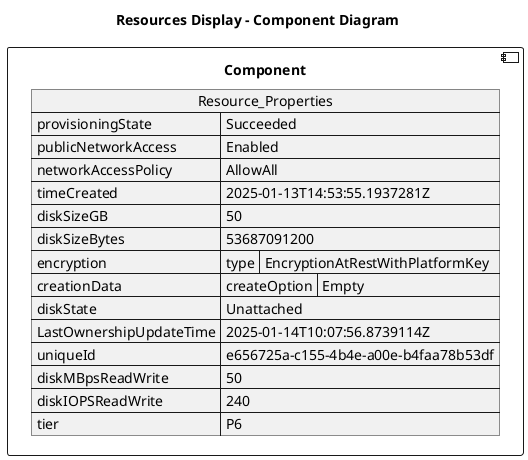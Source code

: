 @startuml

title Resources Display - Component Diagram

component Component {

json  Resource_Properties {
  "provisioningState": "Succeeded",
  "publicNetworkAccess": "Enabled",
  "networkAccessPolicy": "AllowAll",
  "timeCreated": "2025-01-13T14:53:55.1937281Z",
  "diskSizeGB": 50,
  "diskSizeBytes": 53687091200,
  "encryption": {
    "type": "EncryptionAtRestWithPlatformKey"
  },
  "creationData": {
    "createOption": "Empty"
  },
  "diskState": "Unattached",
  "LastOwnershipUpdateTime": "2025-01-14T10:07:56.8739114Z",
  "uniqueId": "e656725a-c155-4b4e-a00e-b4faa78b53df",
  "diskMBpsReadWrite": 50,
  "diskIOPSReadWrite": 240,
  "tier": "P6"
}
}
@enduml
